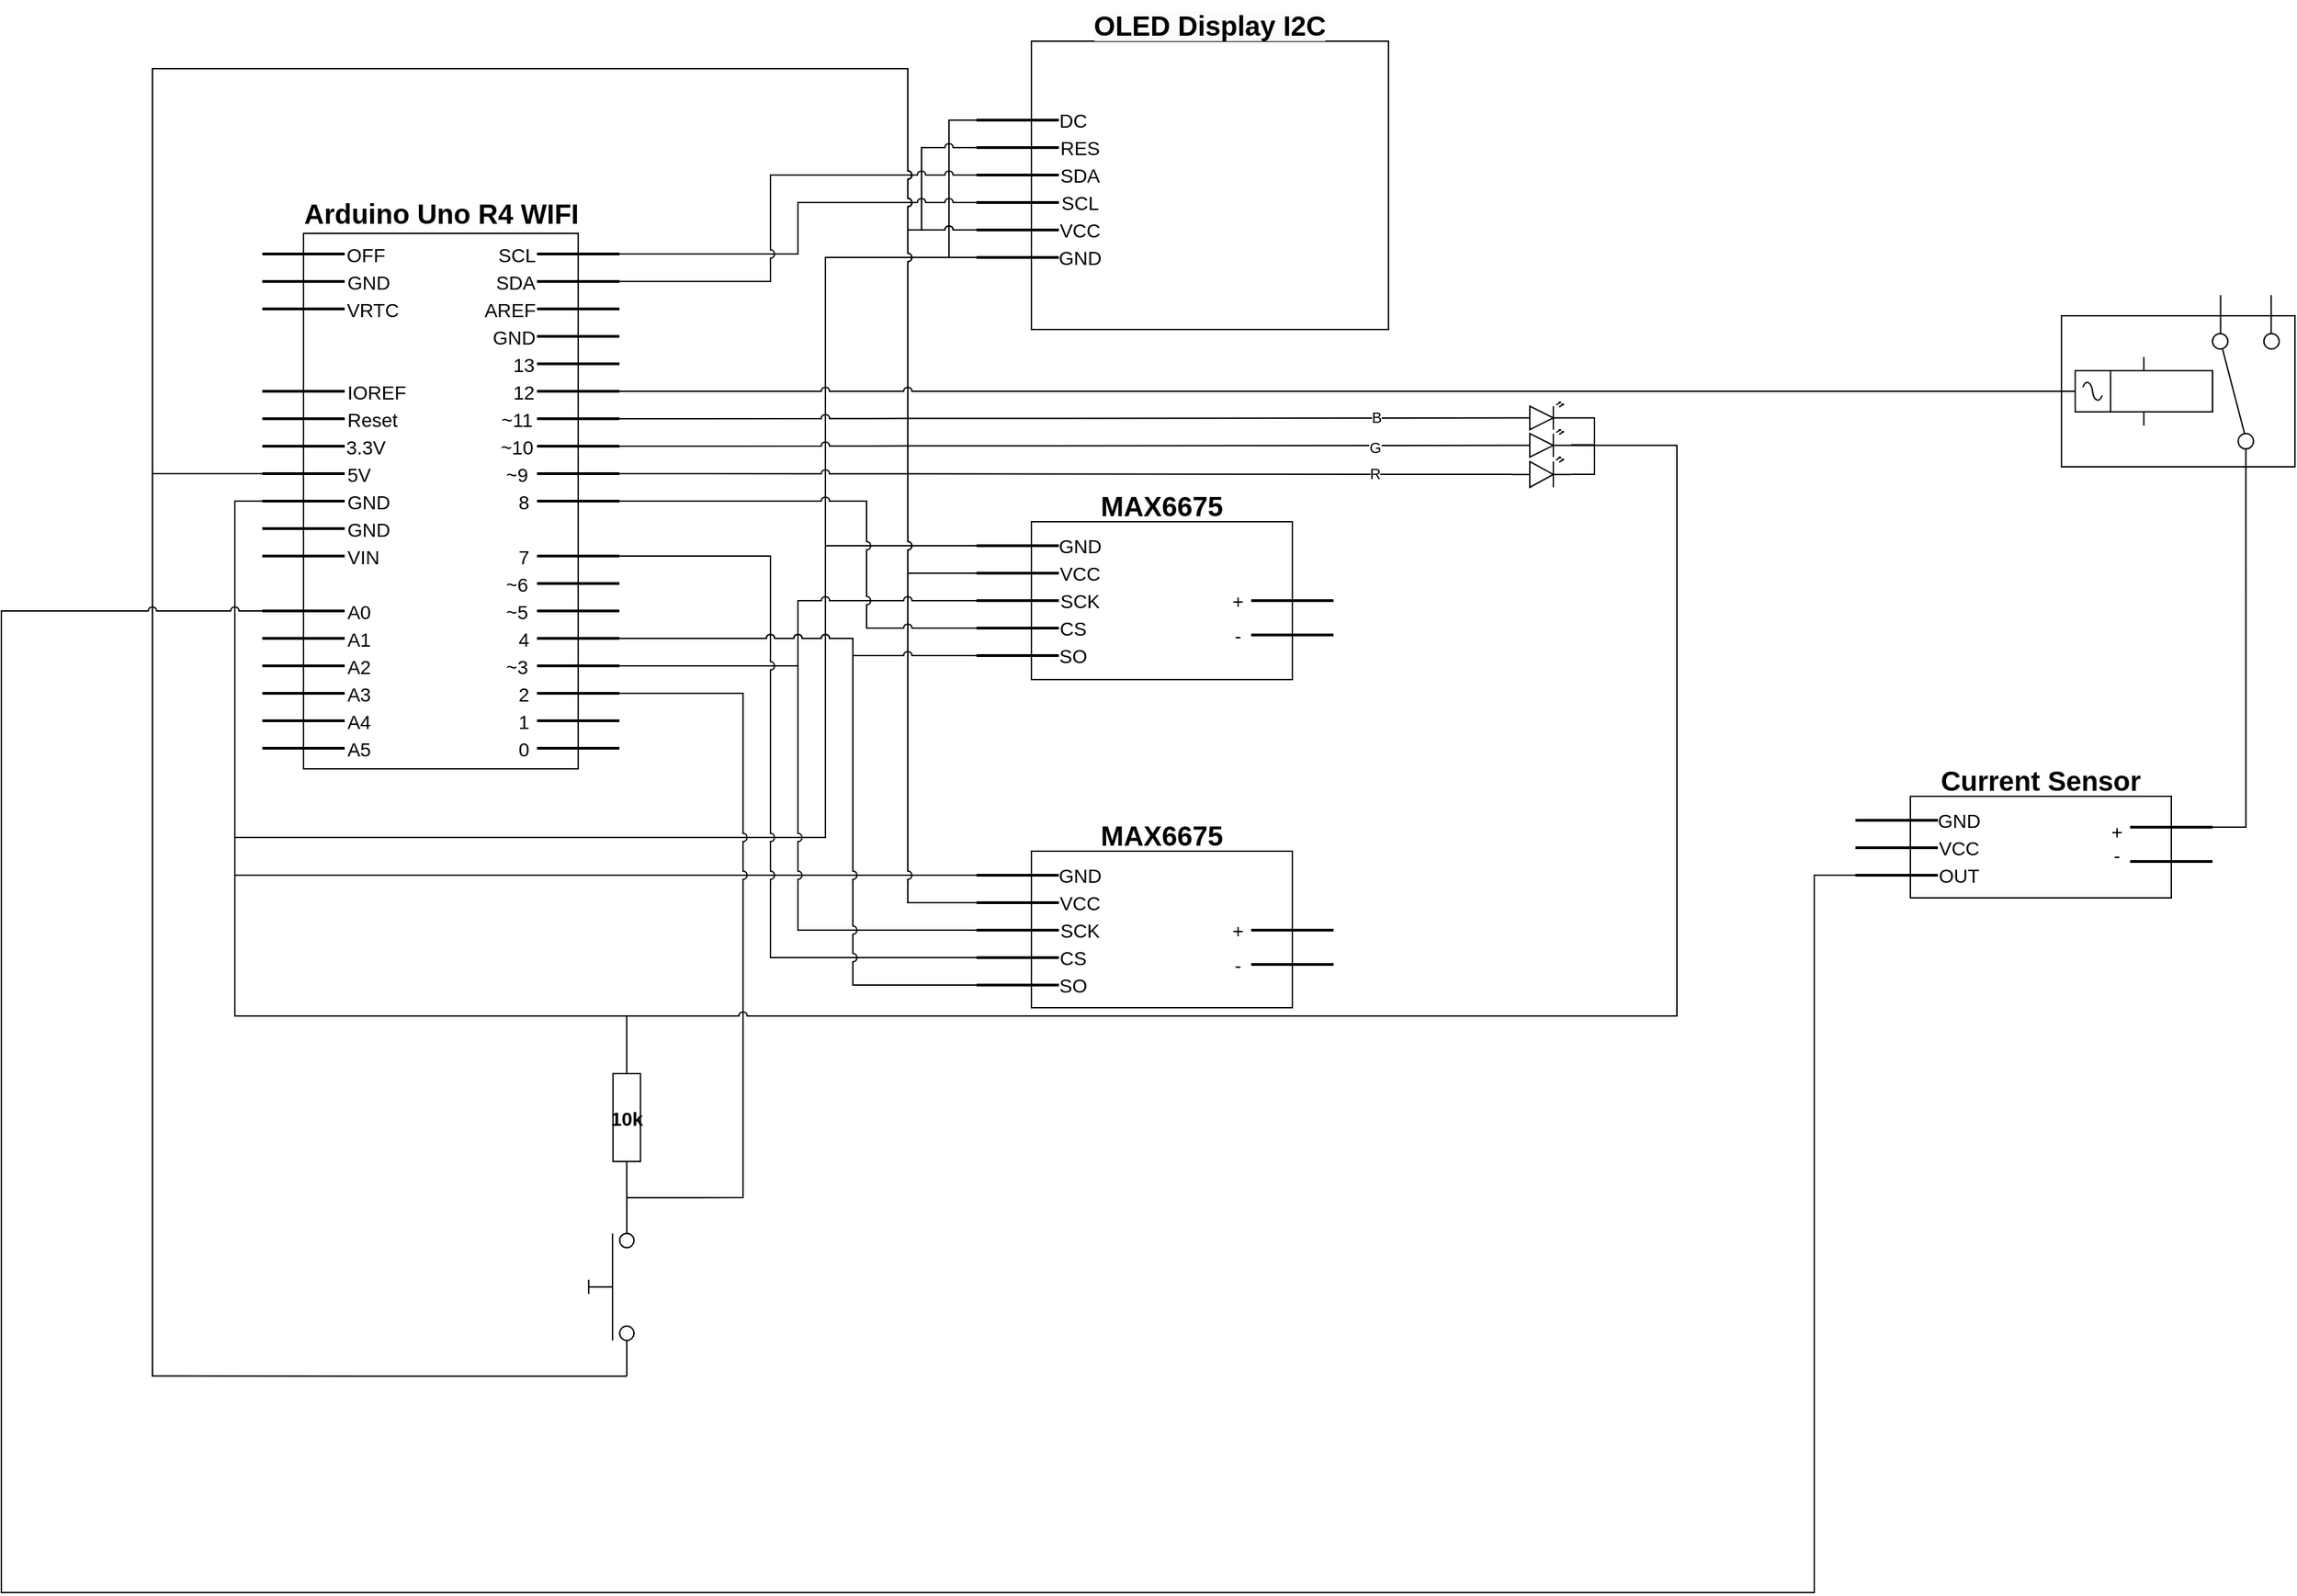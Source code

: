 <mxfile version="25.0.3">
  <diagram name="Page-1" id="16e2658f-23c8-b752-8be9-c03fbebb8bbe">
    <mxGraphModel dx="2593" dy="1358" grid="1" gridSize="10" guides="1" tooltips="1" connect="1" arrows="1" fold="1" page="1" pageScale="1" pageWidth="4681" pageHeight="3300" background="none" math="0" shadow="0">
      <root>
        <mxCell id="0" />
        <mxCell id="1" parent="0" />
        <mxCell id="s9KkecqxKt4KkMQb729m-92" value="" style="group" parent="1" vertex="1" connectable="0">
          <mxGeometry x="390" y="500" width="260" height="420" as="geometry" />
        </mxCell>
        <mxCell id="s9KkecqxKt4KkMQb729m-42" value="" style="group" parent="s9KkecqxKt4KkMQb729m-92" vertex="1" connectable="0">
          <mxGeometry y="30" width="260" height="390" as="geometry" />
        </mxCell>
        <mxCell id="s9KkecqxKt4KkMQb729m-1" value="" style="rounded=0;whiteSpace=wrap;html=1;" parent="s9KkecqxKt4KkMQb729m-42" vertex="1">
          <mxGeometry x="30" width="200" height="390" as="geometry" />
        </mxCell>
        <mxCell id="s9KkecqxKt4KkMQb729m-3" value="" style="line;strokeWidth=2;html=1;" parent="s9KkecqxKt4KkMQb729m-42" vertex="1">
          <mxGeometry y="370" width="60" height="10" as="geometry" />
        </mxCell>
        <mxCell id="s9KkecqxKt4KkMQb729m-4" value="" style="line;strokeWidth=2;html=1;" parent="s9KkecqxKt4KkMQb729m-42" vertex="1">
          <mxGeometry y="330" width="60" height="10" as="geometry" />
        </mxCell>
        <mxCell id="s9KkecqxKt4KkMQb729m-5" value="" style="line;strokeWidth=2;html=1;" parent="s9KkecqxKt4KkMQb729m-42" vertex="1">
          <mxGeometry y="350" width="60" height="10" as="geometry" />
        </mxCell>
        <mxCell id="s9KkecqxKt4KkMQb729m-6" value="" style="line;strokeWidth=2;html=1;" parent="s9KkecqxKt4KkMQb729m-42" vertex="1">
          <mxGeometry y="310" width="60" height="10" as="geometry" />
        </mxCell>
        <mxCell id="s9KkecqxKt4KkMQb729m-7" value="" style="line;strokeWidth=2;html=1;" parent="s9KkecqxKt4KkMQb729m-42" vertex="1">
          <mxGeometry y="290" width="60" height="10" as="geometry" />
        </mxCell>
        <mxCell id="s9KkecqxKt4KkMQb729m-8" value="" style="line;strokeWidth=2;html=1;" parent="s9KkecqxKt4KkMQb729m-42" vertex="1">
          <mxGeometry y="270" width="60" height="10" as="geometry" />
        </mxCell>
        <mxCell id="s9KkecqxKt4KkMQb729m-10" value="" style="line;strokeWidth=2;html=1;" parent="s9KkecqxKt4KkMQb729m-42" vertex="1">
          <mxGeometry y="230" width="60" height="10" as="geometry" />
        </mxCell>
        <mxCell id="s9KkecqxKt4KkMQb729m-11" value="" style="line;strokeWidth=2;html=1;" parent="s9KkecqxKt4KkMQb729m-42" vertex="1">
          <mxGeometry y="210" width="60" height="10" as="geometry" />
        </mxCell>
        <mxCell id="s9KkecqxKt4KkMQb729m-13" value="" style="line;strokeWidth=2;html=1;" parent="s9KkecqxKt4KkMQb729m-42" vertex="1">
          <mxGeometry y="190" width="60" height="10" as="geometry" />
        </mxCell>
        <mxCell id="s9KkecqxKt4KkMQb729m-14" value="" style="line;strokeWidth=2;html=1;" parent="s9KkecqxKt4KkMQb729m-42" vertex="1">
          <mxGeometry y="170" width="60" height="10" as="geometry" />
        </mxCell>
        <mxCell id="s9KkecqxKt4KkMQb729m-15" value="" style="line;strokeWidth=2;html=1;" parent="s9KkecqxKt4KkMQb729m-42" vertex="1">
          <mxGeometry y="150" width="60" height="10" as="geometry" />
        </mxCell>
        <mxCell id="s9KkecqxKt4KkMQb729m-16" value="" style="line;strokeWidth=2;html=1;" parent="s9KkecqxKt4KkMQb729m-42" vertex="1">
          <mxGeometry y="130" width="60" height="10" as="geometry" />
        </mxCell>
        <mxCell id="s9KkecqxKt4KkMQb729m-17" value="" style="line;strokeWidth=2;html=1;" parent="s9KkecqxKt4KkMQb729m-42" vertex="1">
          <mxGeometry y="110" width="60" height="10" as="geometry" />
        </mxCell>
        <mxCell id="s9KkecqxKt4KkMQb729m-20" value="" style="line;strokeWidth=2;html=1;" parent="s9KkecqxKt4KkMQb729m-42" vertex="1">
          <mxGeometry y="50" width="60" height="10" as="geometry" />
        </mxCell>
        <mxCell id="s9KkecqxKt4KkMQb729m-21" value="" style="line;strokeWidth=2;html=1;" parent="s9KkecqxKt4KkMQb729m-42" vertex="1">
          <mxGeometry y="30" width="60" height="10" as="geometry" />
        </mxCell>
        <mxCell id="s9KkecqxKt4KkMQb729m-22" value="" style="line;strokeWidth=2;html=1;" parent="s9KkecqxKt4KkMQb729m-42" vertex="1">
          <mxGeometry y="10" width="60" height="10" as="geometry" />
        </mxCell>
        <mxCell id="s9KkecqxKt4KkMQb729m-23" value="" style="line;strokeWidth=2;html=1;" parent="s9KkecqxKt4KkMQb729m-42" vertex="1">
          <mxGeometry x="200" y="370" width="60" height="10" as="geometry" />
        </mxCell>
        <mxCell id="s9KkecqxKt4KkMQb729m-24" value="" style="line;strokeWidth=2;html=1;" parent="s9KkecqxKt4KkMQb729m-42" vertex="1">
          <mxGeometry x="200" y="330" width="60" height="10" as="geometry" />
        </mxCell>
        <mxCell id="s9KkecqxKt4KkMQb729m-25" value="" style="line;strokeWidth=2;html=1;" parent="s9KkecqxKt4KkMQb729m-42" vertex="1">
          <mxGeometry x="200" y="350" width="60" height="10" as="geometry" />
        </mxCell>
        <mxCell id="s9KkecqxKt4KkMQb729m-26" value="" style="line;strokeWidth=2;html=1;" parent="s9KkecqxKt4KkMQb729m-42" vertex="1">
          <mxGeometry x="200" y="310" width="60" height="10" as="geometry" />
        </mxCell>
        <mxCell id="s9KkecqxKt4KkMQb729m-27" value="" style="line;strokeWidth=2;html=1;" parent="s9KkecqxKt4KkMQb729m-42" vertex="1">
          <mxGeometry x="200" y="290" width="60" height="10" as="geometry" />
        </mxCell>
        <mxCell id="s9KkecqxKt4KkMQb729m-28" value="" style="line;strokeWidth=2;html=1;" parent="s9KkecqxKt4KkMQb729m-42" vertex="1">
          <mxGeometry x="200" y="270" width="60" height="10" as="geometry" />
        </mxCell>
        <mxCell id="s9KkecqxKt4KkMQb729m-29" value="" style="line;strokeWidth=2;html=1;" parent="s9KkecqxKt4KkMQb729m-42" vertex="1">
          <mxGeometry x="200" y="250" width="60" height="10" as="geometry" />
        </mxCell>
        <mxCell id="s9KkecqxKt4KkMQb729m-30" value="" style="line;strokeWidth=2;html=1;" parent="s9KkecqxKt4KkMQb729m-42" vertex="1">
          <mxGeometry x="200" y="230" width="60" height="10" as="geometry" />
        </mxCell>
        <mxCell id="s9KkecqxKt4KkMQb729m-32" value="" style="line;strokeWidth=2;html=1;" parent="s9KkecqxKt4KkMQb729m-42" vertex="1">
          <mxGeometry x="200" y="190" width="60" height="10" as="geometry" />
        </mxCell>
        <mxCell id="s9KkecqxKt4KkMQb729m-33" value="" style="line;strokeWidth=2;html=1;" parent="s9KkecqxKt4KkMQb729m-42" vertex="1">
          <mxGeometry x="200" y="170" width="60" height="10" as="geometry" />
        </mxCell>
        <mxCell id="s9KkecqxKt4KkMQb729m-34" value="" style="line;strokeWidth=2;html=1;" parent="s9KkecqxKt4KkMQb729m-42" vertex="1">
          <mxGeometry x="200" y="150" width="60" height="10" as="geometry" />
        </mxCell>
        <mxCell id="s9KkecqxKt4KkMQb729m-35" value="" style="line;strokeWidth=2;html=1;" parent="s9KkecqxKt4KkMQb729m-42" vertex="1">
          <mxGeometry x="200" y="130" width="60" height="10" as="geometry" />
        </mxCell>
        <mxCell id="s9KkecqxKt4KkMQb729m-36" value="" style="line;strokeWidth=2;html=1;" parent="s9KkecqxKt4KkMQb729m-42" vertex="1">
          <mxGeometry x="200" y="110" width="60" height="10" as="geometry" />
        </mxCell>
        <mxCell id="s9KkecqxKt4KkMQb729m-37" value="" style="line;strokeWidth=2;html=1;" parent="s9KkecqxKt4KkMQb729m-42" vertex="1">
          <mxGeometry x="200" y="90" width="60" height="10" as="geometry" />
        </mxCell>
        <mxCell id="s9KkecqxKt4KkMQb729m-38" value="" style="line;strokeWidth=2;html=1;" parent="s9KkecqxKt4KkMQb729m-42" vertex="1">
          <mxGeometry x="200" y="70" width="60" height="10" as="geometry" />
        </mxCell>
        <mxCell id="s9KkecqxKt4KkMQb729m-39" value="" style="line;strokeWidth=2;html=1;" parent="s9KkecqxKt4KkMQb729m-42" vertex="1">
          <mxGeometry x="200" y="50" width="60" height="10" as="geometry" />
        </mxCell>
        <mxCell id="s9KkecqxKt4KkMQb729m-40" value="" style="line;strokeWidth=2;html=1;" parent="s9KkecqxKt4KkMQb729m-42" vertex="1">
          <mxGeometry x="200" y="30" width="60" height="10" as="geometry" />
        </mxCell>
        <mxCell id="s9KkecqxKt4KkMQb729m-41" value="" style="line;strokeWidth=2;html=1;" parent="s9KkecqxKt4KkMQb729m-42" vertex="1">
          <mxGeometry x="200" y="10" width="60" height="10" as="geometry" />
        </mxCell>
        <mxCell id="s9KkecqxKt4KkMQb729m-43" value="&lt;font style=&quot;font-size: 14px; font-weight: normal;&quot;&gt;A5&lt;/font&gt;" style="text;strokeColor=none;fillColor=none;html=1;fontSize=24;fontStyle=1;verticalAlign=middle;align=center;" parent="s9KkecqxKt4KkMQb729m-42" vertex="1">
          <mxGeometry x="60" y="365" width="20" height="15" as="geometry" />
        </mxCell>
        <mxCell id="s9KkecqxKt4KkMQb729m-52" value="&lt;font style=&quot;font-size: 14px; font-weight: normal;&quot;&gt;A4&lt;/font&gt;" style="text;strokeColor=none;fillColor=none;html=1;fontSize=24;fontStyle=1;verticalAlign=middle;align=center;" parent="s9KkecqxKt4KkMQb729m-42" vertex="1">
          <mxGeometry x="60" y="345" width="20" height="15" as="geometry" />
        </mxCell>
        <mxCell id="s9KkecqxKt4KkMQb729m-54" value="&lt;font style=&quot;font-size: 14px; font-weight: normal;&quot;&gt;A3&lt;/font&gt;" style="text;strokeColor=none;fillColor=none;html=1;fontSize=24;fontStyle=1;verticalAlign=middle;align=center;" parent="s9KkecqxKt4KkMQb729m-42" vertex="1">
          <mxGeometry x="60" y="325" width="20" height="15" as="geometry" />
        </mxCell>
        <mxCell id="s9KkecqxKt4KkMQb729m-55" value="&lt;span style=&quot;font-size: 14px; font-weight: 400;&quot;&gt;A2&lt;/span&gt;" style="text;strokeColor=none;fillColor=none;html=1;fontSize=24;fontStyle=1;verticalAlign=middle;align=center;" parent="s9KkecqxKt4KkMQb729m-42" vertex="1">
          <mxGeometry x="60" y="305" width="20" height="15" as="geometry" />
        </mxCell>
        <mxCell id="s9KkecqxKt4KkMQb729m-56" value="&lt;font style=&quot;font-size: 14px; font-weight: normal;&quot;&gt;A1&lt;/font&gt;" style="text;strokeColor=none;fillColor=none;html=1;fontSize=24;fontStyle=1;verticalAlign=middle;align=center;" parent="s9KkecqxKt4KkMQb729m-42" vertex="1">
          <mxGeometry x="60" y="285" width="20" height="15" as="geometry" />
        </mxCell>
        <mxCell id="s9KkecqxKt4KkMQb729m-57" value="&lt;font style=&quot;font-size: 14px; font-weight: normal;&quot;&gt;A0&lt;/font&gt;" style="text;strokeColor=none;fillColor=none;html=1;fontSize=24;fontStyle=1;verticalAlign=middle;align=center;" parent="s9KkecqxKt4KkMQb729m-42" vertex="1">
          <mxGeometry x="60" y="265" width="20" height="15" as="geometry" />
        </mxCell>
        <mxCell id="s9KkecqxKt4KkMQb729m-58" value="&lt;font style=&quot;font-size: 14px; font-weight: normal;&quot;&gt;VIN&lt;/font&gt;" style="text;strokeColor=none;fillColor=none;html=1;fontSize=24;fontStyle=1;verticalAlign=middle;align=left;" parent="s9KkecqxKt4KkMQb729m-42" vertex="1">
          <mxGeometry x="60" y="225" width="30" height="15" as="geometry" />
        </mxCell>
        <mxCell id="s9KkecqxKt4KkMQb729m-59" value="&lt;font style=&quot;font-size: 14px; font-weight: normal;&quot;&gt;GND&lt;/font&gt;" style="text;strokeColor=none;fillColor=none;html=1;fontSize=24;fontStyle=1;verticalAlign=middle;align=left;" parent="s9KkecqxKt4KkMQb729m-42" vertex="1">
          <mxGeometry x="60" y="205" width="30" height="15" as="geometry" />
        </mxCell>
        <mxCell id="s9KkecqxKt4KkMQb729m-61" value="&lt;span style=&quot;font-size: 14px; font-weight: 400;&quot;&gt;5V&lt;/span&gt;" style="text;strokeColor=none;fillColor=none;html=1;fontSize=24;fontStyle=1;verticalAlign=middle;align=center;" parent="s9KkecqxKt4KkMQb729m-42" vertex="1">
          <mxGeometry x="60" y="165" width="20" height="15" as="geometry" />
        </mxCell>
        <mxCell id="s9KkecqxKt4KkMQb729m-62" value="&lt;span style=&quot;font-size: 14px; font-weight: 400;&quot;&gt;3.3V&lt;/span&gt;" style="text;strokeColor=none;fillColor=none;html=1;fontSize=24;fontStyle=1;verticalAlign=middle;align=center;" parent="s9KkecqxKt4KkMQb729m-42" vertex="1">
          <mxGeometry x="60" y="145" width="30" height="15" as="geometry" />
        </mxCell>
        <mxCell id="s9KkecqxKt4KkMQb729m-63" value="&lt;span style=&quot;font-size: 14px; font-weight: 400;&quot;&gt;Reset&lt;/span&gt;" style="text;strokeColor=none;fillColor=none;html=1;fontSize=24;fontStyle=1;verticalAlign=middle;align=left;" parent="s9KkecqxKt4KkMQb729m-42" vertex="1">
          <mxGeometry x="60" y="125" width="40" height="15" as="geometry" />
        </mxCell>
        <mxCell id="s9KkecqxKt4KkMQb729m-64" value="&lt;font style=&quot;font-size: 14px; font-weight: normal;&quot;&gt;IOREF&lt;/font&gt;" style="text;strokeColor=none;fillColor=none;html=1;fontSize=24;fontStyle=1;verticalAlign=middle;align=left;" parent="s9KkecqxKt4KkMQb729m-42" vertex="1">
          <mxGeometry x="60" y="105" width="50" height="15" as="geometry" />
        </mxCell>
        <mxCell id="s9KkecqxKt4KkMQb729m-67" value="&lt;font style=&quot;font-size: 14px; font-weight: normal;&quot;&gt;VRTC&lt;/font&gt;" style="text;strokeColor=none;fillColor=none;html=1;fontSize=24;fontStyle=1;verticalAlign=middle;align=center;" parent="s9KkecqxKt4KkMQb729m-42" vertex="1">
          <mxGeometry x="60" y="45" width="40" height="15" as="geometry" />
        </mxCell>
        <mxCell id="s9KkecqxKt4KkMQb729m-70" value="&lt;font style=&quot;font-size: 14px; font-weight: normal;&quot;&gt;GND&lt;/font&gt;" style="text;strokeColor=none;fillColor=none;html=1;fontSize=24;fontStyle=1;verticalAlign=middle;align=left;" parent="s9KkecqxKt4KkMQb729m-42" vertex="1">
          <mxGeometry x="60" y="25" width="40" height="15" as="geometry" />
        </mxCell>
        <mxCell id="s9KkecqxKt4KkMQb729m-71" value="&lt;font style=&quot;font-size: 14px; font-weight: normal;&quot;&gt;OFF&lt;/font&gt;" style="text;strokeColor=none;fillColor=none;html=1;fontSize=24;fontStyle=1;verticalAlign=middle;align=center;" parent="s9KkecqxKt4KkMQb729m-42" vertex="1">
          <mxGeometry x="65" y="5" width="20" height="15" as="geometry" />
        </mxCell>
        <mxCell id="s9KkecqxKt4KkMQb729m-72" value="&lt;font style=&quot;font-size: 14px; font-weight: normal;&quot;&gt;0&lt;/font&gt;" style="text;strokeColor=none;fillColor=none;html=1;fontSize=24;fontStyle=1;verticalAlign=middle;align=center;" parent="s9KkecqxKt4KkMQb729m-42" vertex="1">
          <mxGeometry x="180" y="365" width="20" height="15" as="geometry" />
        </mxCell>
        <mxCell id="s9KkecqxKt4KkMQb729m-73" value="&lt;font style=&quot;font-size: 14px; font-weight: normal;&quot;&gt;1&lt;/font&gt;" style="text;strokeColor=none;fillColor=none;html=1;fontSize=24;fontStyle=1;verticalAlign=middle;align=center;" parent="s9KkecqxKt4KkMQb729m-42" vertex="1">
          <mxGeometry x="180" y="345" width="20" height="15" as="geometry" />
        </mxCell>
        <mxCell id="s9KkecqxKt4KkMQb729m-74" value="&lt;font style=&quot;font-size: 14px; font-weight: normal;&quot;&gt;2&lt;/font&gt;" style="text;strokeColor=none;fillColor=none;html=1;fontSize=24;fontStyle=1;verticalAlign=middle;align=center;" parent="s9KkecqxKt4KkMQb729m-42" vertex="1">
          <mxGeometry x="180" y="325" width="20" height="15" as="geometry" />
        </mxCell>
        <mxCell id="s9KkecqxKt4KkMQb729m-75" value="&lt;font style=&quot;font-size: 14px; font-weight: normal;&quot;&gt;~3&lt;/font&gt;" style="text;strokeColor=none;fillColor=none;html=1;fontSize=24;fontStyle=1;verticalAlign=middle;align=center;" parent="s9KkecqxKt4KkMQb729m-42" vertex="1">
          <mxGeometry x="170" y="305" width="30" height="15" as="geometry" />
        </mxCell>
        <mxCell id="s9KkecqxKt4KkMQb729m-76" value="&lt;font style=&quot;font-size: 14px; font-weight: normal;&quot;&gt;4&lt;/font&gt;" style="text;strokeColor=none;fillColor=none;html=1;fontSize=24;fontStyle=1;verticalAlign=middle;align=center;" parent="s9KkecqxKt4KkMQb729m-42" vertex="1">
          <mxGeometry x="180" y="285" width="20" height="15" as="geometry" />
        </mxCell>
        <mxCell id="s9KkecqxKt4KkMQb729m-77" value="&lt;font style=&quot;font-size: 14px; font-weight: normal;&quot;&gt;~5&lt;/font&gt;" style="text;strokeColor=none;fillColor=none;html=1;fontSize=24;fontStyle=1;verticalAlign=middle;align=center;" parent="s9KkecqxKt4KkMQb729m-42" vertex="1">
          <mxGeometry x="170" y="265" width="30" height="15" as="geometry" />
        </mxCell>
        <mxCell id="s9KkecqxKt4KkMQb729m-78" value="&lt;span style=&quot;font-size: 14px; font-weight: 400;&quot;&gt;~6&lt;/span&gt;" style="text;strokeColor=none;fillColor=none;html=1;fontSize=24;fontStyle=1;verticalAlign=middle;align=center;" parent="s9KkecqxKt4KkMQb729m-42" vertex="1">
          <mxGeometry x="170" y="245" width="30" height="15" as="geometry" />
        </mxCell>
        <mxCell id="s9KkecqxKt4KkMQb729m-79" value="&lt;font style=&quot;font-size: 14px; font-weight: normal;&quot;&gt;7&lt;/font&gt;" style="text;strokeColor=none;fillColor=none;html=1;fontSize=24;fontStyle=1;verticalAlign=middle;align=center;" parent="s9KkecqxKt4KkMQb729m-42" vertex="1">
          <mxGeometry x="180" y="225" width="20" height="15" as="geometry" />
        </mxCell>
        <mxCell id="s9KkecqxKt4KkMQb729m-80" value="&lt;font style=&quot;font-size: 14px; font-weight: normal;&quot;&gt;8&lt;/font&gt;" style="text;strokeColor=none;fillColor=none;html=1;fontSize=24;fontStyle=1;verticalAlign=middle;align=center;" parent="s9KkecqxKt4KkMQb729m-42" vertex="1">
          <mxGeometry x="180" y="185" width="20" height="15" as="geometry" />
        </mxCell>
        <mxCell id="s9KkecqxKt4KkMQb729m-81" value="&lt;font style=&quot;font-size: 14px; font-weight: normal;&quot;&gt;~9&lt;/font&gt;" style="text;strokeColor=none;fillColor=none;html=1;fontSize=24;fontStyle=1;verticalAlign=middle;align=center;" parent="s9KkecqxKt4KkMQb729m-42" vertex="1">
          <mxGeometry x="170" y="165" width="30" height="15" as="geometry" />
        </mxCell>
        <mxCell id="s9KkecqxKt4KkMQb729m-82" value="&lt;font style=&quot;font-size: 14px; font-weight: normal;&quot;&gt;~10&lt;/font&gt;" style="text;strokeColor=none;fillColor=none;html=1;fontSize=24;fontStyle=1;verticalAlign=middle;align=center;" parent="s9KkecqxKt4KkMQb729m-42" vertex="1">
          <mxGeometry x="170" y="145" width="30" height="15" as="geometry" />
        </mxCell>
        <mxCell id="s9KkecqxKt4KkMQb729m-83" value="&lt;span style=&quot;font-size: 14px; font-weight: 400;&quot;&gt;~11&lt;/span&gt;" style="text;strokeColor=none;fillColor=none;html=1;fontSize=24;fontStyle=1;verticalAlign=middle;align=center;" parent="s9KkecqxKt4KkMQb729m-42" vertex="1">
          <mxGeometry x="170" y="125" width="30" height="15" as="geometry" />
        </mxCell>
        <mxCell id="s9KkecqxKt4KkMQb729m-84" value="&lt;font style=&quot;font-size: 14px; font-weight: normal;&quot;&gt;12&lt;/font&gt;" style="text;strokeColor=none;fillColor=none;html=1;fontSize=24;fontStyle=1;verticalAlign=middle;align=center;" parent="s9KkecqxKt4KkMQb729m-42" vertex="1">
          <mxGeometry x="180" y="105" width="20" height="15" as="geometry" />
        </mxCell>
        <mxCell id="s9KkecqxKt4KkMQb729m-85" value="&lt;font style=&quot;font-size: 14px; font-weight: normal;&quot;&gt;13&lt;/font&gt;" style="text;strokeColor=none;fillColor=none;html=1;fontSize=24;fontStyle=1;verticalAlign=middle;align=center;" parent="s9KkecqxKt4KkMQb729m-42" vertex="1">
          <mxGeometry x="180" y="85" width="20" height="15" as="geometry" />
        </mxCell>
        <mxCell id="s9KkecqxKt4KkMQb729m-86" value="&lt;font style=&quot;font-size: 14px; font-weight: normal;&quot;&gt;GND&lt;/font&gt;" style="text;strokeColor=none;fillColor=none;html=1;fontSize=24;fontStyle=1;verticalAlign=middle;align=right;" parent="s9KkecqxKt4KkMQb729m-42" vertex="1">
          <mxGeometry x="160" y="65" width="40" height="15" as="geometry" />
        </mxCell>
        <mxCell id="s9KkecqxKt4KkMQb729m-87" value="&lt;font style=&quot;font-size: 14px; font-weight: normal;&quot;&gt;AREF&lt;/font&gt;" style="text;strokeColor=none;fillColor=none;html=1;fontSize=24;fontStyle=1;verticalAlign=middle;align=center;" parent="s9KkecqxKt4KkMQb729m-42" vertex="1">
          <mxGeometry x="160" y="45" width="40" height="15" as="geometry" />
        </mxCell>
        <mxCell id="s9KkecqxKt4KkMQb729m-88" value="&lt;font style=&quot;font-size: 14px; font-weight: normal;&quot;&gt;SDA&lt;/font&gt;" style="text;strokeColor=none;fillColor=none;html=1;fontSize=24;fontStyle=1;verticalAlign=middle;align=right;" parent="s9KkecqxKt4KkMQb729m-42" vertex="1">
          <mxGeometry x="160" y="25" width="40" height="15" as="geometry" />
        </mxCell>
        <mxCell id="s9KkecqxKt4KkMQb729m-89" value="&lt;font style=&quot;font-size: 14px; font-weight: normal;&quot;&gt;SCL&lt;/font&gt;" style="text;strokeColor=none;fillColor=none;html=1;fontSize=24;fontStyle=1;verticalAlign=middle;align=center;" parent="s9KkecqxKt4KkMQb729m-42" vertex="1">
          <mxGeometry x="170" y="5" width="30" height="15" as="geometry" />
        </mxCell>
        <mxCell id="s9KkecqxKt4KkMQb729m-90" value="&lt;font style=&quot;font-size: 14px; font-weight: normal;&quot;&gt;GND&lt;/font&gt;" style="text;strokeColor=none;fillColor=none;html=1;fontSize=24;fontStyle=1;verticalAlign=middle;align=left;" parent="s9KkecqxKt4KkMQb729m-42" vertex="1">
          <mxGeometry x="60" y="185" width="30" height="15" as="geometry" />
        </mxCell>
        <mxCell id="s9KkecqxKt4KkMQb729m-91" value="&lt;font style=&quot;font-size: 20px;&quot;&gt;&lt;font style=&quot;&quot;&gt;Arduino Uno R4 W&lt;/font&gt;IFI&lt;/font&gt;" style="text;strokeColor=none;fillColor=none;html=1;fontSize=24;fontStyle=1;verticalAlign=middle;align=center;" parent="s9KkecqxKt4KkMQb729m-92" vertex="1">
          <mxGeometry x="30" width="200" height="30" as="geometry" />
        </mxCell>
        <mxCell id="s9KkecqxKt4KkMQb729m-112" value="" style="group" parent="1" vertex="1" connectable="0">
          <mxGeometry x="910" y="710" width="260" height="165" as="geometry" />
        </mxCell>
        <mxCell id="s9KkecqxKt4KkMQb729m-93" value="" style="rounded=0;whiteSpace=wrap;html=1;" parent="s9KkecqxKt4KkMQb729m-112" vertex="1">
          <mxGeometry x="40" y="30" width="190" height="115" as="geometry" />
        </mxCell>
        <mxCell id="s9KkecqxKt4KkMQb729m-95" value="" style="line;strokeWidth=2;html=1;" parent="s9KkecqxKt4KkMQb729m-112" vertex="1">
          <mxGeometry y="102.5" width="60" height="10" as="geometry" />
        </mxCell>
        <mxCell id="s9KkecqxKt4KkMQb729m-96" value="" style="line;strokeWidth=2;html=1;" parent="s9KkecqxKt4KkMQb729m-112" vertex="1">
          <mxGeometry y="122.5" width="60" height="10" as="geometry" />
        </mxCell>
        <mxCell id="s9KkecqxKt4KkMQb729m-97" value="" style="line;strokeWidth=2;html=1;" parent="s9KkecqxKt4KkMQb729m-112" vertex="1">
          <mxGeometry y="82.5" width="60" height="10" as="geometry" />
        </mxCell>
        <mxCell id="s9KkecqxKt4KkMQb729m-98" value="" style="line;strokeWidth=2;html=1;" parent="s9KkecqxKt4KkMQb729m-112" vertex="1">
          <mxGeometry y="62.5" width="60" height="10" as="geometry" />
        </mxCell>
        <mxCell id="s9KkecqxKt4KkMQb729m-99" value="" style="line;strokeWidth=2;html=1;" parent="s9KkecqxKt4KkMQb729m-112" vertex="1">
          <mxGeometry y="42.5" width="60" height="10" as="geometry" />
        </mxCell>
        <mxCell id="s9KkecqxKt4KkMQb729m-101" value="&lt;font style=&quot;font-size: 14px; font-weight: normal;&quot;&gt;SO&lt;/font&gt;" style="text;strokeColor=none;fillColor=none;html=1;fontSize=24;fontStyle=1;verticalAlign=middle;align=center;" parent="s9KkecqxKt4KkMQb729m-112" vertex="1">
          <mxGeometry x="60" y="117.5" width="20" height="15" as="geometry" />
        </mxCell>
        <mxCell id="s9KkecqxKt4KkMQb729m-102" value="&lt;font style=&quot;font-size: 14px; font-weight: normal;&quot;&gt;CS&lt;/font&gt;" style="text;strokeColor=none;fillColor=none;html=1;fontSize=24;fontStyle=1;verticalAlign=middle;align=center;" parent="s9KkecqxKt4KkMQb729m-112" vertex="1">
          <mxGeometry x="60" y="97.5" width="20" height="15" as="geometry" />
        </mxCell>
        <mxCell id="s9KkecqxKt4KkMQb729m-103" value="&lt;span style=&quot;font-size: 14px; font-weight: 400;&quot;&gt;SCK&lt;/span&gt;" style="text;strokeColor=none;fillColor=none;html=1;fontSize=24;fontStyle=1;verticalAlign=middle;align=center;" parent="s9KkecqxKt4KkMQb729m-112" vertex="1">
          <mxGeometry x="60" y="77.5" width="30" height="15" as="geometry" />
        </mxCell>
        <mxCell id="s9KkecqxKt4KkMQb729m-104" value="&lt;font style=&quot;font-size: 14px; font-weight: normal;&quot;&gt;VCC&lt;/font&gt;" style="text;strokeColor=none;fillColor=none;html=1;fontSize=24;fontStyle=1;verticalAlign=middle;align=center;" parent="s9KkecqxKt4KkMQb729m-112" vertex="1">
          <mxGeometry x="60" y="57.5" width="30" height="15" as="geometry" />
        </mxCell>
        <mxCell id="s9KkecqxKt4KkMQb729m-105" value="&lt;span style=&quot;font-size: 14px; font-weight: 400;&quot;&gt;GND&lt;/span&gt;" style="text;strokeColor=none;fillColor=none;html=1;fontSize=24;fontStyle=1;verticalAlign=middle;align=center;" parent="s9KkecqxKt4KkMQb729m-112" vertex="1">
          <mxGeometry x="60" y="37.5" width="30" height="15" as="geometry" />
        </mxCell>
        <mxCell id="s9KkecqxKt4KkMQb729m-106" value="" style="line;strokeWidth=2;html=1;" parent="s9KkecqxKt4KkMQb729m-112" vertex="1">
          <mxGeometry x="200" y="82.5" width="60" height="10" as="geometry" />
        </mxCell>
        <mxCell id="s9KkecqxKt4KkMQb729m-107" value="" style="line;strokeWidth=2;html=1;" parent="s9KkecqxKt4KkMQb729m-112" vertex="1">
          <mxGeometry x="200" y="107.5" width="60" height="10" as="geometry" />
        </mxCell>
        <mxCell id="s9KkecqxKt4KkMQb729m-108" value="&lt;span style=&quot;font-size: 14px; font-weight: 400;&quot;&gt;+&lt;/span&gt;" style="text;strokeColor=none;fillColor=none;html=1;fontSize=24;fontStyle=1;verticalAlign=middle;align=center;" parent="s9KkecqxKt4KkMQb729m-112" vertex="1">
          <mxGeometry x="180" y="77.5" width="20" height="15" as="geometry" />
        </mxCell>
        <mxCell id="s9KkecqxKt4KkMQb729m-110" value="&lt;span style=&quot;font-size: 14px; font-weight: 400;&quot;&gt;-&lt;/span&gt;" style="text;strokeColor=none;fillColor=none;html=1;fontSize=24;fontStyle=1;verticalAlign=middle;align=center;" parent="s9KkecqxKt4KkMQb729m-112" vertex="1">
          <mxGeometry x="180" y="102.5" width="20" height="15" as="geometry" />
        </mxCell>
        <mxCell id="s9KkecqxKt4KkMQb729m-111" value="&lt;div style=&quot;&quot;&gt;&lt;span style=&quot;background-color: initial; font-size: 20px; text-wrap-mode: nowrap;&quot;&gt;&lt;b&gt;MAX6675&lt;/b&gt;&lt;/span&gt;&lt;/div&gt;" style="text;whiteSpace=wrap;html=1;align=center;" parent="s9KkecqxKt4KkMQb729m-112" vertex="1">
          <mxGeometry x="40" width="190" height="52.5" as="geometry" />
        </mxCell>
        <mxCell id="s9KkecqxKt4KkMQb729m-131" value="" style="group" parent="1" vertex="1" connectable="0">
          <mxGeometry x="910" y="360" width="300" height="240" as="geometry" />
        </mxCell>
        <mxCell id="s9KkecqxKt4KkMQb729m-113" value="" style="rounded=0;whiteSpace=wrap;html=1;" parent="s9KkecqxKt4KkMQb729m-131" vertex="1">
          <mxGeometry x="40" y="30" width="260" height="210" as="geometry" />
        </mxCell>
        <mxCell id="s9KkecqxKt4KkMQb729m-114" value="" style="line;strokeWidth=2;html=1;" parent="s9KkecqxKt4KkMQb729m-131" vertex="1">
          <mxGeometry y="182.5" width="60" height="10" as="geometry" />
        </mxCell>
        <mxCell id="s9KkecqxKt4KkMQb729m-115" value="" style="line;strokeWidth=2;html=1;" parent="s9KkecqxKt4KkMQb729m-131" vertex="1">
          <mxGeometry y="142.5" width="60" height="10" as="geometry" />
        </mxCell>
        <mxCell id="s9KkecqxKt4KkMQb729m-116" value="" style="line;strokeWidth=2;html=1;" parent="s9KkecqxKt4KkMQb729m-131" vertex="1">
          <mxGeometry y="162.5" width="60" height="10" as="geometry" />
        </mxCell>
        <mxCell id="s9KkecqxKt4KkMQb729m-117" value="" style="line;strokeWidth=2;html=1;" parent="s9KkecqxKt4KkMQb729m-131" vertex="1">
          <mxGeometry y="122.5" width="60" height="10" as="geometry" />
        </mxCell>
        <mxCell id="s9KkecqxKt4KkMQb729m-118" value="" style="line;strokeWidth=2;html=1;" parent="s9KkecqxKt4KkMQb729m-131" vertex="1">
          <mxGeometry y="102.5" width="60" height="10" as="geometry" />
        </mxCell>
        <mxCell id="s9KkecqxKt4KkMQb729m-119" value="" style="line;strokeWidth=2;html=1;" parent="s9KkecqxKt4KkMQb729m-131" vertex="1">
          <mxGeometry y="82.5" width="60" height="10" as="geometry" />
        </mxCell>
        <mxCell id="s9KkecqxKt4KkMQb729m-120" value="&lt;font style=&quot;font-size: 14px; font-weight: normal;&quot;&gt;GND&lt;/font&gt;" style="text;strokeColor=none;fillColor=none;html=1;fontSize=24;fontStyle=1;verticalAlign=middle;align=center;" parent="s9KkecqxKt4KkMQb729m-131" vertex="1">
          <mxGeometry x="60" y="177.5" width="30" height="15" as="geometry" />
        </mxCell>
        <mxCell id="s9KkecqxKt4KkMQb729m-121" value="&lt;font style=&quot;font-size: 14px; font-weight: normal;&quot;&gt;VCC&lt;/font&gt;" style="text;strokeColor=none;fillColor=none;html=1;fontSize=24;fontStyle=1;verticalAlign=middle;align=center;" parent="s9KkecqxKt4KkMQb729m-131" vertex="1">
          <mxGeometry x="60" y="157.5" width="30" height="15" as="geometry" />
        </mxCell>
        <mxCell id="s9KkecqxKt4KkMQb729m-122" value="&lt;font style=&quot;font-size: 14px; font-weight: normal;&quot;&gt;SCL&lt;/font&gt;" style="text;strokeColor=none;fillColor=none;html=1;fontSize=24;fontStyle=1;verticalAlign=middle;align=center;" parent="s9KkecqxKt4KkMQb729m-131" vertex="1">
          <mxGeometry x="60" y="137.5" width="30" height="15" as="geometry" />
        </mxCell>
        <mxCell id="s9KkecqxKt4KkMQb729m-123" value="&lt;span style=&quot;font-size: 14px; font-weight: 400;&quot;&gt;SDA&lt;/span&gt;" style="text;strokeColor=none;fillColor=none;html=1;fontSize=24;fontStyle=1;verticalAlign=middle;align=center;" parent="s9KkecqxKt4KkMQb729m-131" vertex="1">
          <mxGeometry x="60" y="117.5" width="30" height="15" as="geometry" />
        </mxCell>
        <mxCell id="s9KkecqxKt4KkMQb729m-124" value="&lt;font style=&quot;font-size: 14px; font-weight: normal;&quot;&gt;RES&lt;/font&gt;" style="text;strokeColor=none;fillColor=none;html=1;fontSize=24;fontStyle=1;verticalAlign=middle;align=center;" parent="s9KkecqxKt4KkMQb729m-131" vertex="1">
          <mxGeometry x="60" y="97.5" width="30" height="15" as="geometry" />
        </mxCell>
        <mxCell id="s9KkecqxKt4KkMQb729m-125" value="&lt;span style=&quot;font-size: 14px; font-weight: 400;&quot;&gt;DC&lt;/span&gt;" style="text;strokeColor=none;fillColor=none;html=1;fontSize=24;fontStyle=1;verticalAlign=middle;align=center;" parent="s9KkecqxKt4KkMQb729m-131" vertex="1">
          <mxGeometry x="60" y="77.5" width="20" height="15" as="geometry" />
        </mxCell>
        <mxCell id="s9KkecqxKt4KkMQb729m-130" value="&lt;b style=&quot;forced-color-adjust: none; color: rgb(0, 0, 0); font-family: Helvetica; font-size: 20px; font-style: normal; font-variant-ligatures: normal; font-variant-caps: normal; letter-spacing: normal; orphans: 2; text-indent: 0px; text-transform: none; widows: 2; word-spacing: 0px; -webkit-text-stroke-width: 0px; white-space: nowrap; background-color: rgb(251, 251, 251); text-decoration-thickness: initial; text-decoration-style: initial; text-decoration-color: initial;&quot;&gt;OLED Display I2C&lt;/b&gt;" style="text;whiteSpace=wrap;html=1;align=center;" parent="s9KkecqxKt4KkMQb729m-131" vertex="1">
          <mxGeometry x="40" width="260" height="60" as="geometry" />
        </mxCell>
        <mxCell id="UeJ8In7bYbcblKHP90Pv-1" style="edgeStyle=orthogonalEdgeStyle;rounded=0;orthogonalLoop=1;jettySize=auto;html=1;exitX=0;exitY=0.5;exitDx=0;exitDy=0;exitPerimeter=0;entryX=0;entryY=0.5;entryDx=0;entryDy=0;entryPerimeter=0;endArrow=none;endFill=0;jumpStyle=arc;jumpSize=6;" edge="1" parent="s9KkecqxKt4KkMQb729m-131" source="s9KkecqxKt4KkMQb729m-119" target="s9KkecqxKt4KkMQb729m-114">
          <mxGeometry relative="1" as="geometry" />
        </mxCell>
        <mxCell id="UeJ8In7bYbcblKHP90Pv-2" style="edgeStyle=orthogonalEdgeStyle;rounded=0;orthogonalLoop=1;jettySize=auto;html=1;exitX=0;exitY=0.5;exitDx=0;exitDy=0;exitPerimeter=0;entryX=0;entryY=0.5;entryDx=0;entryDy=0;entryPerimeter=0;endArrow=none;endFill=0;jumpStyle=arc;jumpSize=6;" edge="1" parent="s9KkecqxKt4KkMQb729m-131" source="s9KkecqxKt4KkMQb729m-118" target="s9KkecqxKt4KkMQb729m-116">
          <mxGeometry relative="1" as="geometry">
            <Array as="points">
              <mxPoint x="-40" y="108" />
              <mxPoint x="-40" y="168" />
            </Array>
          </mxGeometry>
        </mxCell>
        <mxCell id="s9KkecqxKt4KkMQb729m-132" value="" style="group" parent="1" vertex="1" connectable="0">
          <mxGeometry x="910" y="950" width="260" height="170" as="geometry" />
        </mxCell>
        <mxCell id="s9KkecqxKt4KkMQb729m-133" value="" style="rounded=0;whiteSpace=wrap;html=1;" parent="s9KkecqxKt4KkMQb729m-132" vertex="1">
          <mxGeometry x="40" y="30" width="190" height="114" as="geometry" />
        </mxCell>
        <mxCell id="s9KkecqxKt4KkMQb729m-135" value="" style="line;strokeWidth=2;html=1;" parent="s9KkecqxKt4KkMQb729m-132" vertex="1">
          <mxGeometry y="102.5" width="60" height="10" as="geometry" />
        </mxCell>
        <mxCell id="s9KkecqxKt4KkMQb729m-136" value="" style="line;strokeWidth=2;html=1;" parent="s9KkecqxKt4KkMQb729m-132" vertex="1">
          <mxGeometry y="122.5" width="60" height="10" as="geometry" />
        </mxCell>
        <mxCell id="s9KkecqxKt4KkMQb729m-137" value="" style="line;strokeWidth=2;html=1;" parent="s9KkecqxKt4KkMQb729m-132" vertex="1">
          <mxGeometry y="82.5" width="60" height="10" as="geometry" />
        </mxCell>
        <mxCell id="s9KkecqxKt4KkMQb729m-138" value="" style="line;strokeWidth=2;html=1;" parent="s9KkecqxKt4KkMQb729m-132" vertex="1">
          <mxGeometry y="62.5" width="60" height="10" as="geometry" />
        </mxCell>
        <mxCell id="s9KkecqxKt4KkMQb729m-139" value="" style="line;strokeWidth=2;html=1;" parent="s9KkecqxKt4KkMQb729m-132" vertex="1">
          <mxGeometry y="42.5" width="60" height="10" as="geometry" />
        </mxCell>
        <mxCell id="s9KkecqxKt4KkMQb729m-141" value="&lt;font style=&quot;font-size: 14px; font-weight: normal;&quot;&gt;SO&lt;/font&gt;" style="text;strokeColor=none;fillColor=none;html=1;fontSize=24;fontStyle=1;verticalAlign=middle;align=center;" parent="s9KkecqxKt4KkMQb729m-132" vertex="1">
          <mxGeometry x="60" y="117.5" width="20" height="15" as="geometry" />
        </mxCell>
        <mxCell id="s9KkecqxKt4KkMQb729m-142" value="&lt;font style=&quot;font-size: 14px; font-weight: normal;&quot;&gt;CS&lt;/font&gt;" style="text;strokeColor=none;fillColor=none;html=1;fontSize=24;fontStyle=1;verticalAlign=middle;align=center;" parent="s9KkecqxKt4KkMQb729m-132" vertex="1">
          <mxGeometry x="60" y="97.5" width="20" height="15" as="geometry" />
        </mxCell>
        <mxCell id="s9KkecqxKt4KkMQb729m-143" value="&lt;span style=&quot;font-size: 14px; font-weight: 400;&quot;&gt;SCK&lt;/span&gt;" style="text;strokeColor=none;fillColor=none;html=1;fontSize=24;fontStyle=1;verticalAlign=middle;align=center;" parent="s9KkecqxKt4KkMQb729m-132" vertex="1">
          <mxGeometry x="60" y="77.5" width="30" height="15" as="geometry" />
        </mxCell>
        <mxCell id="s9KkecqxKt4KkMQb729m-144" value="&lt;font style=&quot;font-size: 14px; font-weight: normal;&quot;&gt;VCC&lt;/font&gt;" style="text;strokeColor=none;fillColor=none;html=1;fontSize=24;fontStyle=1;verticalAlign=middle;align=center;" parent="s9KkecqxKt4KkMQb729m-132" vertex="1">
          <mxGeometry x="60" y="57.5" width="30" height="15" as="geometry" />
        </mxCell>
        <mxCell id="s9KkecqxKt4KkMQb729m-145" value="&lt;span style=&quot;font-size: 14px; font-weight: 400;&quot;&gt;GND&lt;/span&gt;" style="text;strokeColor=none;fillColor=none;html=1;fontSize=24;fontStyle=1;verticalAlign=middle;align=center;" parent="s9KkecqxKt4KkMQb729m-132" vertex="1">
          <mxGeometry x="60" y="37.5" width="30" height="15" as="geometry" />
        </mxCell>
        <mxCell id="s9KkecqxKt4KkMQb729m-146" value="" style="line;strokeWidth=2;html=1;" parent="s9KkecqxKt4KkMQb729m-132" vertex="1">
          <mxGeometry x="200" y="82.5" width="60" height="10" as="geometry" />
        </mxCell>
        <mxCell id="s9KkecqxKt4KkMQb729m-147" value="" style="line;strokeWidth=2;html=1;" parent="s9KkecqxKt4KkMQb729m-132" vertex="1">
          <mxGeometry x="200" y="107.5" width="60" height="10" as="geometry" />
        </mxCell>
        <mxCell id="s9KkecqxKt4KkMQb729m-148" value="&lt;span style=&quot;font-size: 14px; font-weight: 400;&quot;&gt;+&lt;/span&gt;" style="text;strokeColor=none;fillColor=none;html=1;fontSize=24;fontStyle=1;verticalAlign=middle;align=center;" parent="s9KkecqxKt4KkMQb729m-132" vertex="1">
          <mxGeometry x="180" y="77.5" width="20" height="15" as="geometry" />
        </mxCell>
        <mxCell id="s9KkecqxKt4KkMQb729m-149" value="&lt;span style=&quot;font-size: 14px; font-weight: 400;&quot;&gt;-&lt;/span&gt;" style="text;strokeColor=none;fillColor=none;html=1;fontSize=24;fontStyle=1;verticalAlign=middle;align=center;" parent="s9KkecqxKt4KkMQb729m-132" vertex="1">
          <mxGeometry x="180" y="102.5" width="20" height="15" as="geometry" />
        </mxCell>
        <mxCell id="s9KkecqxKt4KkMQb729m-150" value="&lt;div style=&quot;&quot;&gt;&lt;span style=&quot;background-color: initial; font-size: 20px; text-wrap-mode: nowrap;&quot;&gt;&lt;b&gt;MAX6675&lt;/b&gt;&lt;/span&gt;&lt;/div&gt;" style="text;whiteSpace=wrap;html=1;align=center;" parent="s9KkecqxKt4KkMQb729m-132" vertex="1">
          <mxGeometry x="40" width="190" height="52.5" as="geometry" />
        </mxCell>
        <mxCell id="s9KkecqxKt4KkMQb729m-153" style="edgeStyle=orthogonalEdgeStyle;rounded=0;orthogonalLoop=1;jettySize=auto;html=1;exitX=0;exitY=0.5;exitDx=0;exitDy=0;exitPerimeter=0;entryX=0;entryY=0.5;entryDx=0;entryDy=0;entryPerimeter=0;endArrow=none;endFill=0;jumpStyle=arc;jumpSize=6;" parent="1" source="s9KkecqxKt4KkMQb729m-13" target="s9KkecqxKt4KkMQb729m-114" edge="1">
          <mxGeometry relative="1" as="geometry">
            <Array as="points">
              <mxPoint x="370" y="725" />
              <mxPoint x="370" y="970" />
              <mxPoint x="800" y="970" />
              <mxPoint x="800" y="548" />
            </Array>
          </mxGeometry>
        </mxCell>
        <mxCell id="s9KkecqxKt4KkMQb729m-155" style="edgeStyle=orthogonalEdgeStyle;rounded=0;orthogonalLoop=1;jettySize=auto;html=1;exitX=0;exitY=0.5;exitDx=0;exitDy=0;exitPerimeter=0;entryX=0;entryY=0.5;entryDx=0;entryDy=0;entryPerimeter=0;endArrow=none;endFill=0;jumpStyle=arc;jumpSize=6;" parent="1" source="s9KkecqxKt4KkMQb729m-13" target="s9KkecqxKt4KkMQb729m-99" edge="1">
          <mxGeometry relative="1" as="geometry">
            <Array as="points">
              <mxPoint x="370" y="725" />
              <mxPoint x="370" y="970" />
              <mxPoint x="800" y="970" />
              <mxPoint x="800" y="758" />
            </Array>
          </mxGeometry>
        </mxCell>
        <mxCell id="s9KkecqxKt4KkMQb729m-156" style="edgeStyle=orthogonalEdgeStyle;rounded=0;orthogonalLoop=1;jettySize=auto;html=1;exitX=0;exitY=0.5;exitDx=0;exitDy=0;exitPerimeter=0;entryX=0;entryY=0.5;entryDx=0;entryDy=0;entryPerimeter=0;endArrow=none;endFill=0;jumpStyle=arc;jumpSize=6;" parent="1" source="s9KkecqxKt4KkMQb729m-13" target="s9KkecqxKt4KkMQb729m-139" edge="1">
          <mxGeometry relative="1" as="geometry" />
        </mxCell>
        <mxCell id="s9KkecqxKt4KkMQb729m-157" style="edgeStyle=orthogonalEdgeStyle;rounded=0;orthogonalLoop=1;jettySize=auto;html=1;exitX=1;exitY=0.5;exitDx=0;exitDy=0;exitPerimeter=0;entryX=0;entryY=0.5;entryDx=0;entryDy=0;entryPerimeter=0;endArrow=none;endFill=0;jumpStyle=arc;jumpSize=6;" parent="1" source="s9KkecqxKt4KkMQb729m-41" target="s9KkecqxKt4KkMQb729m-115" edge="1">
          <mxGeometry relative="1" as="geometry" />
        </mxCell>
        <mxCell id="s9KkecqxKt4KkMQb729m-158" style="edgeStyle=orthogonalEdgeStyle;rounded=0;orthogonalLoop=1;jettySize=auto;html=1;exitX=1;exitY=0.5;exitDx=0;exitDy=0;exitPerimeter=0;entryX=0;entryY=0.5;entryDx=0;entryDy=0;entryPerimeter=0;endArrow=none;endFill=0;jumpStyle=arc;jumpSize=6;" parent="1" source="s9KkecqxKt4KkMQb729m-40" target="s9KkecqxKt4KkMQb729m-117" edge="1">
          <mxGeometry relative="1" as="geometry">
            <Array as="points">
              <mxPoint x="760" y="565" />
              <mxPoint x="760" y="488" />
            </Array>
          </mxGeometry>
        </mxCell>
        <mxCell id="s9KkecqxKt4KkMQb729m-159" style="edgeStyle=orthogonalEdgeStyle;rounded=0;orthogonalLoop=1;jettySize=auto;html=1;exitX=0;exitY=0.5;exitDx=0;exitDy=0;exitPerimeter=0;entryX=0;entryY=0.5;entryDx=0;entryDy=0;entryPerimeter=0;endArrow=none;endFill=0;jumpStyle=arc;jumpSize=6;" parent="1" source="s9KkecqxKt4KkMQb729m-14" target="s9KkecqxKt4KkMQb729m-116" edge="1">
          <mxGeometry relative="1" as="geometry">
            <Array as="points">
              <mxPoint x="310" y="705" />
              <mxPoint x="310" y="410" />
              <mxPoint x="860" y="410" />
              <mxPoint x="860" y="528" />
            </Array>
          </mxGeometry>
        </mxCell>
        <mxCell id="s9KkecqxKt4KkMQb729m-160" style="edgeStyle=orthogonalEdgeStyle;rounded=0;orthogonalLoop=1;jettySize=auto;html=1;exitX=0;exitY=0.5;exitDx=0;exitDy=0;exitPerimeter=0;entryX=0;entryY=0.5;entryDx=0;entryDy=0;entryPerimeter=0;endArrow=none;endFill=0;jumpStyle=arc;jumpSize=6;" parent="1" source="s9KkecqxKt4KkMQb729m-14" target="s9KkecqxKt4KkMQb729m-98" edge="1">
          <mxGeometry relative="1" as="geometry">
            <Array as="points">
              <mxPoint x="310" y="705" />
              <mxPoint x="310" y="410" />
              <mxPoint x="860" y="410" />
              <mxPoint x="860" y="778" />
            </Array>
          </mxGeometry>
        </mxCell>
        <mxCell id="s9KkecqxKt4KkMQb729m-162" style="edgeStyle=orthogonalEdgeStyle;rounded=0;orthogonalLoop=1;jettySize=auto;html=1;exitX=0;exitY=0.5;exitDx=0;exitDy=0;exitPerimeter=0;entryX=0;entryY=0.5;entryDx=0;entryDy=0;entryPerimeter=0;endArrow=none;endFill=0;jumpStyle=arc;jumpSize=6;" parent="1" source="s9KkecqxKt4KkMQb729m-14" target="s9KkecqxKt4KkMQb729m-138" edge="1">
          <mxGeometry relative="1" as="geometry">
            <Array as="points">
              <mxPoint x="310" y="705" />
              <mxPoint x="310" y="410" />
              <mxPoint x="860" y="410" />
              <mxPoint x="860" y="1018" />
            </Array>
          </mxGeometry>
        </mxCell>
        <mxCell id="s9KkecqxKt4KkMQb729m-166" value="" style="html=1;shape=mxgraph.electrical.electro-mechanical.pushbutton;aspect=fixed;elSwitchState=off;direction=north;" parent="1" vertex="1">
          <mxGeometry x="627.665" y="1232.335" width="34.67" height="130" as="geometry" />
        </mxCell>
        <mxCell id="s9KkecqxKt4KkMQb729m-170" style="edgeStyle=orthogonalEdgeStyle;rounded=0;orthogonalLoop=1;jettySize=auto;html=1;exitX=0;exitY=0.5;exitDx=0;exitDy=0;exitPerimeter=0;entryX=0;entryY=0.8;entryDx=0;entryDy=0;endArrow=none;endFill=0;jumpStyle=arc;jumpSize=6;" parent="1" source="s9KkecqxKt4KkMQb729m-14" target="s9KkecqxKt4KkMQb729m-166" edge="1">
          <mxGeometry relative="1" as="geometry">
            <Array as="points">
              <mxPoint x="310" y="705" />
              <mxPoint x="310" y="1362" />
            </Array>
          </mxGeometry>
        </mxCell>
        <mxCell id="s9KkecqxKt4KkMQb729m-171" style="edgeStyle=orthogonalEdgeStyle;rounded=0;orthogonalLoop=1;jettySize=auto;html=1;exitX=0;exitY=0.5;exitDx=0;exitDy=0;exitPerimeter=0;entryX=1;entryY=0.8;entryDx=0;entryDy=0;endArrow=none;endFill=0;jumpStyle=arc;jumpSize=6;" parent="1" source="s9KkecqxKt4KkMQb729m-167" target="s9KkecqxKt4KkMQb729m-166" edge="1">
          <mxGeometry relative="1" as="geometry" />
        </mxCell>
        <mxCell id="s9KkecqxKt4KkMQb729m-174" style="edgeStyle=orthogonalEdgeStyle;rounded=0;orthogonalLoop=1;jettySize=auto;html=1;exitX=1;exitY=0.5;exitDx=0;exitDy=0;exitPerimeter=0;entryX=0;entryY=0.5;entryDx=0;entryDy=0;entryPerimeter=0;endArrow=none;endFill=0;jumpStyle=arc;jumpSize=6;" parent="1" source="s9KkecqxKt4KkMQb729m-167" target="s9KkecqxKt4KkMQb729m-13" edge="1">
          <mxGeometry relative="1" as="geometry">
            <Array as="points">
              <mxPoint x="656" y="1100" />
              <mxPoint x="370" y="1100" />
              <mxPoint x="370" y="725" />
            </Array>
          </mxGeometry>
        </mxCell>
        <mxCell id="s9KkecqxKt4KkMQb729m-167" value="" style="pointerEvents=1;verticalLabelPosition=bottom;shadow=0;dashed=0;align=center;html=1;verticalAlign=top;shape=mxgraph.electrical.resistors.resistor_1;direction=north;" parent="1" vertex="1">
          <mxGeometry x="645.335" y="1123.995" width="20" height="100" as="geometry" />
        </mxCell>
        <mxCell id="s9KkecqxKt4KkMQb729m-168" value="&lt;font style=&quot;font-size: 14px;&quot;&gt;10k&lt;/font&gt;" style="text;strokeColor=none;fillColor=none;html=1;fontSize=24;fontStyle=1;verticalAlign=middle;align=center;direction=north;" parent="1" vertex="1">
          <mxGeometry x="643" y="1151.66" width="24.67" height="40" as="geometry" />
        </mxCell>
        <mxCell id="s9KkecqxKt4KkMQb729m-175" style="edgeStyle=orthogonalEdgeStyle;rounded=0;orthogonalLoop=1;jettySize=auto;html=1;exitX=1;exitY=0.8;exitDx=0;exitDy=0;entryX=1;entryY=0.5;entryDx=0;entryDy=0;entryPerimeter=0;endArrow=none;endFill=0;jumpStyle=arc;jumpSize=6;" parent="1" source="s9KkecqxKt4KkMQb729m-166" target="s9KkecqxKt4KkMQb729m-24" edge="1">
          <mxGeometry relative="1" as="geometry">
            <Array as="points">
              <mxPoint x="740" y="1232" />
              <mxPoint x="740" y="865" />
            </Array>
          </mxGeometry>
        </mxCell>
        <mxCell id="UeJ8In7bYbcblKHP90Pv-6" style="edgeStyle=orthogonalEdgeStyle;rounded=0;orthogonalLoop=1;jettySize=auto;html=1;exitX=0;exitY=0.5;exitDx=0;exitDy=0;exitPerimeter=0;entryX=1;entryY=0.5;entryDx=0;entryDy=0;entryPerimeter=0;endArrow=none;endFill=0;jumpStyle=arc;jumpSize=6;" edge="1" parent="1" source="s9KkecqxKt4KkMQb729m-137" target="s9KkecqxKt4KkMQb729m-26">
          <mxGeometry relative="1" as="geometry" />
        </mxCell>
        <mxCell id="UeJ8In7bYbcblKHP90Pv-8" style="edgeStyle=orthogonalEdgeStyle;rounded=0;orthogonalLoop=1;jettySize=auto;html=1;exitX=0;exitY=0.5;exitDx=0;exitDy=0;exitPerimeter=0;entryX=1;entryY=0.5;entryDx=0;entryDy=0;entryPerimeter=0;endArrow=none;endFill=0;jumpStyle=arc;jumpSize=6;" edge="1" parent="1" source="s9KkecqxKt4KkMQb729m-97" target="s9KkecqxKt4KkMQb729m-26">
          <mxGeometry relative="1" as="geometry" />
        </mxCell>
        <mxCell id="UeJ8In7bYbcblKHP90Pv-9" style="edgeStyle=orthogonalEdgeStyle;rounded=0;orthogonalLoop=1;jettySize=auto;html=1;exitX=0;exitY=0.5;exitDx=0;exitDy=0;exitPerimeter=0;entryX=1;entryY=0.5;entryDx=0;entryDy=0;entryPerimeter=0;endArrow=none;endFill=0;jumpStyle=arc;jumpSize=6;" edge="1" parent="1" source="s9KkecqxKt4KkMQb729m-135" target="s9KkecqxKt4KkMQb729m-30">
          <mxGeometry relative="1" as="geometry">
            <Array as="points">
              <mxPoint x="760" y="1058" />
              <mxPoint x="760" y="765" />
            </Array>
          </mxGeometry>
        </mxCell>
        <mxCell id="UeJ8In7bYbcblKHP90Pv-10" style="edgeStyle=orthogonalEdgeStyle;rounded=0;orthogonalLoop=1;jettySize=auto;html=1;exitX=0;exitY=0.5;exitDx=0;exitDy=0;exitPerimeter=0;entryX=1;entryY=0.5;entryDx=0;entryDy=0;entryPerimeter=0;endArrow=none;endFill=0;jumpStyle=arc;jumpSize=6;" edge="1" parent="1" source="s9KkecqxKt4KkMQb729m-95" target="s9KkecqxKt4KkMQb729m-32">
          <mxGeometry relative="1" as="geometry">
            <Array as="points">
              <mxPoint x="830" y="818" />
              <mxPoint x="830" y="725" />
            </Array>
          </mxGeometry>
        </mxCell>
        <mxCell id="UeJ8In7bYbcblKHP90Pv-11" style="edgeStyle=orthogonalEdgeStyle;rounded=0;orthogonalLoop=1;jettySize=auto;html=1;exitX=0;exitY=0.5;exitDx=0;exitDy=0;exitPerimeter=0;entryX=1;entryY=0.5;entryDx=0;entryDy=0;entryPerimeter=0;endArrow=none;endFill=0;jumpStyle=arc;jumpSize=6;" edge="1" parent="1" source="s9KkecqxKt4KkMQb729m-136" target="s9KkecqxKt4KkMQb729m-27">
          <mxGeometry relative="1" as="geometry">
            <Array as="points">
              <mxPoint x="820" y="1078" />
              <mxPoint x="820" y="825" />
            </Array>
          </mxGeometry>
        </mxCell>
        <mxCell id="UeJ8In7bYbcblKHP90Pv-13" style="edgeStyle=orthogonalEdgeStyle;rounded=0;orthogonalLoop=1;jettySize=auto;html=1;exitX=0;exitY=0.5;exitDx=0;exitDy=0;exitPerimeter=0;entryX=1;entryY=0.5;entryDx=0;entryDy=0;entryPerimeter=0;endArrow=none;endFill=0;jumpStyle=arc;jumpSize=6;" edge="1" parent="1" source="s9KkecqxKt4KkMQb729m-96" target="s9KkecqxKt4KkMQb729m-27">
          <mxGeometry relative="1" as="geometry">
            <Array as="points">
              <mxPoint x="820" y="838" />
              <mxPoint x="820" y="825" />
            </Array>
          </mxGeometry>
        </mxCell>
        <mxCell id="UeJ8In7bYbcblKHP90Pv-16" value="" style="verticalLabelPosition=bottom;shadow=0;dashed=0;align=center;html=1;verticalAlign=top;shape=mxgraph.electrical.opto_electronics.led_2;pointerEvents=1;" vertex="1" parent="1">
          <mxGeometry x="1300" y="673" width="42.86" height="20" as="geometry" />
        </mxCell>
        <mxCell id="UeJ8In7bYbcblKHP90Pv-17" value="" style="verticalLabelPosition=bottom;shadow=0;dashed=0;align=center;html=1;verticalAlign=top;shape=mxgraph.electrical.opto_electronics.led_2;pointerEvents=1;" vertex="1" parent="1">
          <mxGeometry x="1300" y="693" width="42.86" height="22" as="geometry" />
        </mxCell>
        <mxCell id="UeJ8In7bYbcblKHP90Pv-18" value="" style="verticalLabelPosition=bottom;shadow=0;dashed=0;align=center;html=1;verticalAlign=top;shape=mxgraph.electrical.opto_electronics.led_2;pointerEvents=1;" vertex="1" parent="1">
          <mxGeometry x="1300" y="653" width="42.86" height="20" as="geometry" />
        </mxCell>
        <mxCell id="UeJ8In7bYbcblKHP90Pv-19" style="edgeStyle=orthogonalEdgeStyle;rounded=0;orthogonalLoop=1;jettySize=auto;html=1;exitX=1;exitY=0.57;exitDx=0;exitDy=0;exitPerimeter=0;entryX=1;entryY=0.57;entryDx=0;entryDy=0;entryPerimeter=0;endArrow=none;endFill=0;jumpStyle=arc;jumpSize=6;" edge="1" parent="1" source="UeJ8In7bYbcblKHP90Pv-18" target="UeJ8In7bYbcblKHP90Pv-16">
          <mxGeometry relative="1" as="geometry">
            <Array as="points">
              <mxPoint x="1360" y="664" />
              <mxPoint x="1360" y="684" />
              <mxPoint x="1343" y="684" />
            </Array>
          </mxGeometry>
        </mxCell>
        <mxCell id="UeJ8In7bYbcblKHP90Pv-20" style="edgeStyle=orthogonalEdgeStyle;rounded=0;orthogonalLoop=1;jettySize=auto;html=1;exitX=1;exitY=0.57;exitDx=0;exitDy=0;exitPerimeter=0;entryX=1;entryY=0.57;entryDx=0;entryDy=0;entryPerimeter=0;endArrow=none;endFill=0;jumpStyle=arc;jumpSize=6;" edge="1" parent="1" source="UeJ8In7bYbcblKHP90Pv-17" target="UeJ8In7bYbcblKHP90Pv-16">
          <mxGeometry relative="1" as="geometry">
            <Array as="points">
              <mxPoint x="1360" y="706" />
              <mxPoint x="1360" y="684" />
            </Array>
          </mxGeometry>
        </mxCell>
        <mxCell id="UeJ8In7bYbcblKHP90Pv-21" style="edgeStyle=orthogonalEdgeStyle;rounded=0;orthogonalLoop=1;jettySize=auto;html=1;exitX=1;exitY=0.57;exitDx=0;exitDy=0;exitPerimeter=0;entryX=0;entryY=0.5;entryDx=0;entryDy=0;entryPerimeter=0;endArrow=none;endFill=0;jumpStyle=arc;jumpSize=6;" edge="1" parent="1" source="UeJ8In7bYbcblKHP90Pv-16" target="s9KkecqxKt4KkMQb729m-13">
          <mxGeometry relative="1" as="geometry">
            <Array as="points">
              <mxPoint x="1420" y="684" />
              <mxPoint x="1420" y="1100" />
              <mxPoint x="370" y="1100" />
              <mxPoint x="370" y="725" />
            </Array>
          </mxGeometry>
        </mxCell>
        <mxCell id="UeJ8In7bYbcblKHP90Pv-22" style="edgeStyle=orthogonalEdgeStyle;rounded=0;orthogonalLoop=1;jettySize=auto;html=1;exitX=0;exitY=0.57;exitDx=0;exitDy=0;exitPerimeter=0;entryX=1;entryY=0.5;entryDx=0;entryDy=0;entryPerimeter=0;endArrow=none;endFill=0;jumpStyle=arc;jumpSize=6;" edge="1" parent="1" source="UeJ8In7bYbcblKHP90Pv-18" target="s9KkecqxKt4KkMQb729m-35">
          <mxGeometry relative="1" as="geometry" />
        </mxCell>
        <mxCell id="UeJ8In7bYbcblKHP90Pv-27" value="B" style="edgeLabel;html=1;align=center;verticalAlign=middle;resizable=0;points=[];" vertex="1" connectable="0" parent="UeJ8In7bYbcblKHP90Pv-22">
          <mxGeometry x="-0.669" y="-1" relative="1" as="geometry">
            <mxPoint x="8" as="offset" />
          </mxGeometry>
        </mxCell>
        <mxCell id="UeJ8In7bYbcblKHP90Pv-23" style="edgeStyle=orthogonalEdgeStyle;rounded=0;orthogonalLoop=1;jettySize=auto;html=1;exitX=0;exitY=0.57;exitDx=0;exitDy=0;exitPerimeter=0;entryX=1;entryY=0.5;entryDx=0;entryDy=0;entryPerimeter=0;endArrow=none;endFill=0;jumpStyle=arc;jumpSize=6;" edge="1" parent="1" source="UeJ8In7bYbcblKHP90Pv-16" target="s9KkecqxKt4KkMQb729m-34">
          <mxGeometry relative="1" as="geometry" />
        </mxCell>
        <mxCell id="UeJ8In7bYbcblKHP90Pv-26" value="G" style="edgeLabel;html=1;align=center;verticalAlign=middle;resizable=0;points=[];" vertex="1" connectable="0" parent="UeJ8In7bYbcblKHP90Pv-23">
          <mxGeometry x="-0.661" y="1" relative="1" as="geometry">
            <mxPoint x="10" as="offset" />
          </mxGeometry>
        </mxCell>
        <mxCell id="UeJ8In7bYbcblKHP90Pv-24" style="edgeStyle=orthogonalEdgeStyle;rounded=0;orthogonalLoop=1;jettySize=auto;html=1;exitX=0;exitY=0.57;exitDx=0;exitDy=0;exitPerimeter=0;entryX=1;entryY=0.5;entryDx=0;entryDy=0;entryPerimeter=0;endArrow=none;endFill=0;jumpStyle=arc;jumpSize=6;" edge="1" parent="1" source="UeJ8In7bYbcblKHP90Pv-17" target="s9KkecqxKt4KkMQb729m-33">
          <mxGeometry relative="1" as="geometry" />
        </mxCell>
        <mxCell id="UeJ8In7bYbcblKHP90Pv-25" value="R" style="edgeLabel;html=1;align=center;verticalAlign=middle;resizable=0;points=[];" vertex="1" connectable="0" parent="UeJ8In7bYbcblKHP90Pv-24">
          <mxGeometry x="-0.659" y="1" relative="1" as="geometry">
            <mxPoint x="11" y="-2" as="offset" />
          </mxGeometry>
        </mxCell>
        <mxCell id="UeJ8In7bYbcblKHP90Pv-42" value="" style="group" vertex="1" connectable="0" parent="1">
          <mxGeometry x="1690" y="570" width="180" height="145" as="geometry" />
        </mxCell>
        <mxCell id="UeJ8In7bYbcblKHP90Pv-37" value="" style="group" vertex="1" connectable="0" parent="UeJ8In7bYbcblKHP90Pv-42">
          <mxGeometry x="10" y="5" width="170" height="140" as="geometry" />
        </mxCell>
        <mxCell id="UeJ8In7bYbcblKHP90Pv-36" value="" style="rounded=0;whiteSpace=wrap;html=1;" vertex="1" parent="UeJ8In7bYbcblKHP90Pv-37">
          <mxGeometry y="15" width="170" height="110" as="geometry" />
        </mxCell>
        <mxCell id="UeJ8In7bYbcblKHP90Pv-34" value="" style="pointerEvents=1;verticalLabelPosition=bottom;shadow=0;dashed=0;align=center;html=1;verticalAlign=top;shape=mxgraph.electrical.electro-mechanical.relay;points=[[0,0.5,0,0,0],[0.5,0,0,0,0],[0.5,1,0,0,0]];" vertex="1" parent="UeJ8In7bYbcblKHP90Pv-37">
          <mxGeometry x="10" y="45" width="100" height="50" as="geometry" />
        </mxCell>
        <mxCell id="UeJ8In7bYbcblKHP90Pv-35" value="" style="html=1;shape=mxgraph.electrical.electro-mechanical.twoWaySwitch;aspect=fixed;elSwitchState=2;direction=north;" vertex="1" parent="UeJ8In7bYbcblKHP90Pv-37">
          <mxGeometry x="110" width="48.53" height="140" as="geometry" />
        </mxCell>
        <mxCell id="UeJ8In7bYbcblKHP90Pv-44" style="edgeStyle=orthogonalEdgeStyle;rounded=0;orthogonalLoop=1;jettySize=auto;html=1;exitX=1;exitY=0.5;exitDx=0;exitDy=0;exitPerimeter=0;entryX=0;entryY=0.5;entryDx=0;entryDy=0;entryPerimeter=0;endArrow=none;endFill=0;jumpStyle=arc;jumpSize=6;" edge="1" parent="1" source="s9KkecqxKt4KkMQb729m-36" target="UeJ8In7bYbcblKHP90Pv-34">
          <mxGeometry relative="1" as="geometry">
            <mxPoint x="1450" y="600" as="targetPoint" />
          </mxGeometry>
        </mxCell>
        <mxCell id="UeJ8In7bYbcblKHP90Pv-46" value="" style="rounded=0;whiteSpace=wrap;html=1;" vertex="1" parent="1">
          <mxGeometry x="1590" y="940" width="190" height="74" as="geometry" />
        </mxCell>
        <mxCell id="UeJ8In7bYbcblKHP90Pv-49" value="" style="line;strokeWidth=2;html=1;" vertex="1" parent="1">
          <mxGeometry x="1550" y="992.5" width="60" height="10" as="geometry" />
        </mxCell>
        <mxCell id="UeJ8In7bYbcblKHP90Pv-50" value="" style="line;strokeWidth=2;html=1;" vertex="1" parent="1">
          <mxGeometry x="1550" y="972.5" width="60" height="10" as="geometry" />
        </mxCell>
        <mxCell id="UeJ8In7bYbcblKHP90Pv-51" value="" style="line;strokeWidth=2;html=1;" vertex="1" parent="1">
          <mxGeometry x="1550" y="952.5" width="60" height="10" as="geometry" />
        </mxCell>
        <mxCell id="UeJ8In7bYbcblKHP90Pv-54" value="&lt;span style=&quot;font-size: 14px; font-weight: 400;&quot;&gt;OUT&lt;/span&gt;" style="text;strokeColor=none;fillColor=none;html=1;fontSize=24;fontStyle=1;verticalAlign=middle;align=center;" vertex="1" parent="1">
          <mxGeometry x="1610" y="987.5" width="30" height="15" as="geometry" />
        </mxCell>
        <mxCell id="UeJ8In7bYbcblKHP90Pv-55" value="&lt;font style=&quot;font-size: 14px; font-weight: normal;&quot;&gt;VCC&lt;/font&gt;" style="text;strokeColor=none;fillColor=none;html=1;fontSize=24;fontStyle=1;verticalAlign=middle;align=center;" vertex="1" parent="1">
          <mxGeometry x="1610" y="967.5" width="30" height="15" as="geometry" />
        </mxCell>
        <mxCell id="UeJ8In7bYbcblKHP90Pv-56" value="&lt;span style=&quot;font-size: 14px; font-weight: 400;&quot;&gt;GND&lt;/span&gt;" style="text;strokeColor=none;fillColor=none;html=1;fontSize=24;fontStyle=1;verticalAlign=middle;align=center;" vertex="1" parent="1">
          <mxGeometry x="1610" y="947.5" width="30" height="15" as="geometry" />
        </mxCell>
        <mxCell id="UeJ8In7bYbcblKHP90Pv-68" style="edgeStyle=orthogonalEdgeStyle;rounded=0;orthogonalLoop=1;jettySize=auto;html=1;exitX=1;exitY=0.5;exitDx=0;exitDy=0;exitPerimeter=0;entryX=0;entryY=0.5;entryDx=0;entryDy=0;endArrow=none;endFill=0;jumpStyle=arc;jumpSize=6;" edge="1" parent="1" source="UeJ8In7bYbcblKHP90Pv-57" target="UeJ8In7bYbcblKHP90Pv-35">
          <mxGeometry relative="1" as="geometry" />
        </mxCell>
        <mxCell id="UeJ8In7bYbcblKHP90Pv-57" value="" style="line;strokeWidth=2;html=1;" vertex="1" parent="1">
          <mxGeometry x="1750" y="957.5" width="60" height="10" as="geometry" />
        </mxCell>
        <mxCell id="UeJ8In7bYbcblKHP90Pv-58" value="" style="line;strokeWidth=2;html=1;" vertex="1" parent="1">
          <mxGeometry x="1750" y="982.5" width="60" height="10" as="geometry" />
        </mxCell>
        <mxCell id="UeJ8In7bYbcblKHP90Pv-59" value="&lt;span style=&quot;font-size: 14px; font-weight: 400;&quot;&gt;+&lt;/span&gt;" style="text;strokeColor=none;fillColor=none;html=1;fontSize=24;fontStyle=1;verticalAlign=middle;align=center;" vertex="1" parent="1">
          <mxGeometry x="1730" y="955" width="20" height="15" as="geometry" />
        </mxCell>
        <mxCell id="UeJ8In7bYbcblKHP90Pv-60" value="&lt;span style=&quot;font-size: 14px; font-weight: 400;&quot;&gt;-&lt;/span&gt;" style="text;strokeColor=none;fillColor=none;html=1;fontSize=24;fontStyle=1;verticalAlign=middle;align=center;" vertex="1" parent="1">
          <mxGeometry x="1730" y="972.5" width="20" height="15" as="geometry" />
        </mxCell>
        <mxCell id="UeJ8In7bYbcblKHP90Pv-61" value="&lt;div style=&quot;&quot;&gt;&lt;span style=&quot;background-color: initial; font-size: 20px; text-wrap-mode: nowrap;&quot;&gt;&lt;b&gt;Current Sensor&lt;/b&gt;&lt;/span&gt;&lt;/div&gt;" style="text;whiteSpace=wrap;html=1;align=center;" vertex="1" parent="1">
          <mxGeometry x="1590" y="910" width="190" height="52.5" as="geometry" />
        </mxCell>
        <mxCell id="UeJ8In7bYbcblKHP90Pv-67" style="edgeStyle=orthogonalEdgeStyle;rounded=0;orthogonalLoop=1;jettySize=auto;html=1;exitX=0;exitY=0.5;exitDx=0;exitDy=0;exitPerimeter=0;entryX=0;entryY=0.5;entryDx=0;entryDy=0;entryPerimeter=0;endArrow=none;endFill=0;jumpStyle=arc;jumpSize=6;" edge="1" parent="1" source="UeJ8In7bYbcblKHP90Pv-49" target="s9KkecqxKt4KkMQb729m-8">
          <mxGeometry relative="1" as="geometry">
            <Array as="points">
              <mxPoint x="1520" y="997" />
              <mxPoint x="1520" y="1520" />
              <mxPoint x="200" y="1520" />
              <mxPoint x="200" y="805" />
            </Array>
          </mxGeometry>
        </mxCell>
      </root>
    </mxGraphModel>
  </diagram>
</mxfile>

